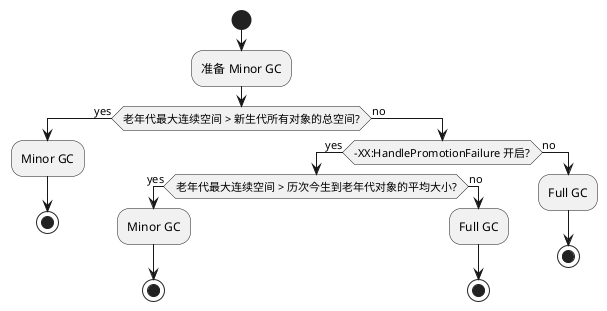 @startuml 担保机制
start
:准备 Minor GC;
if (老年代最大连续空间 > 新生代所有对象的总空间?) then (yes)
    :Minor GC;
    stop
else (no)
    if (-XX:HandlePromotionFailure 开启?) then (yes)
        if (老年代最大连续空间 > 历次今生到老年代对象的平均大小?) then (yes)
            :Minor GC;
            stop
        else (no)
            :Full GC;
            stop
        endif
    else (no)
        :Full GC;
        stop
    endif
endif
@enduml